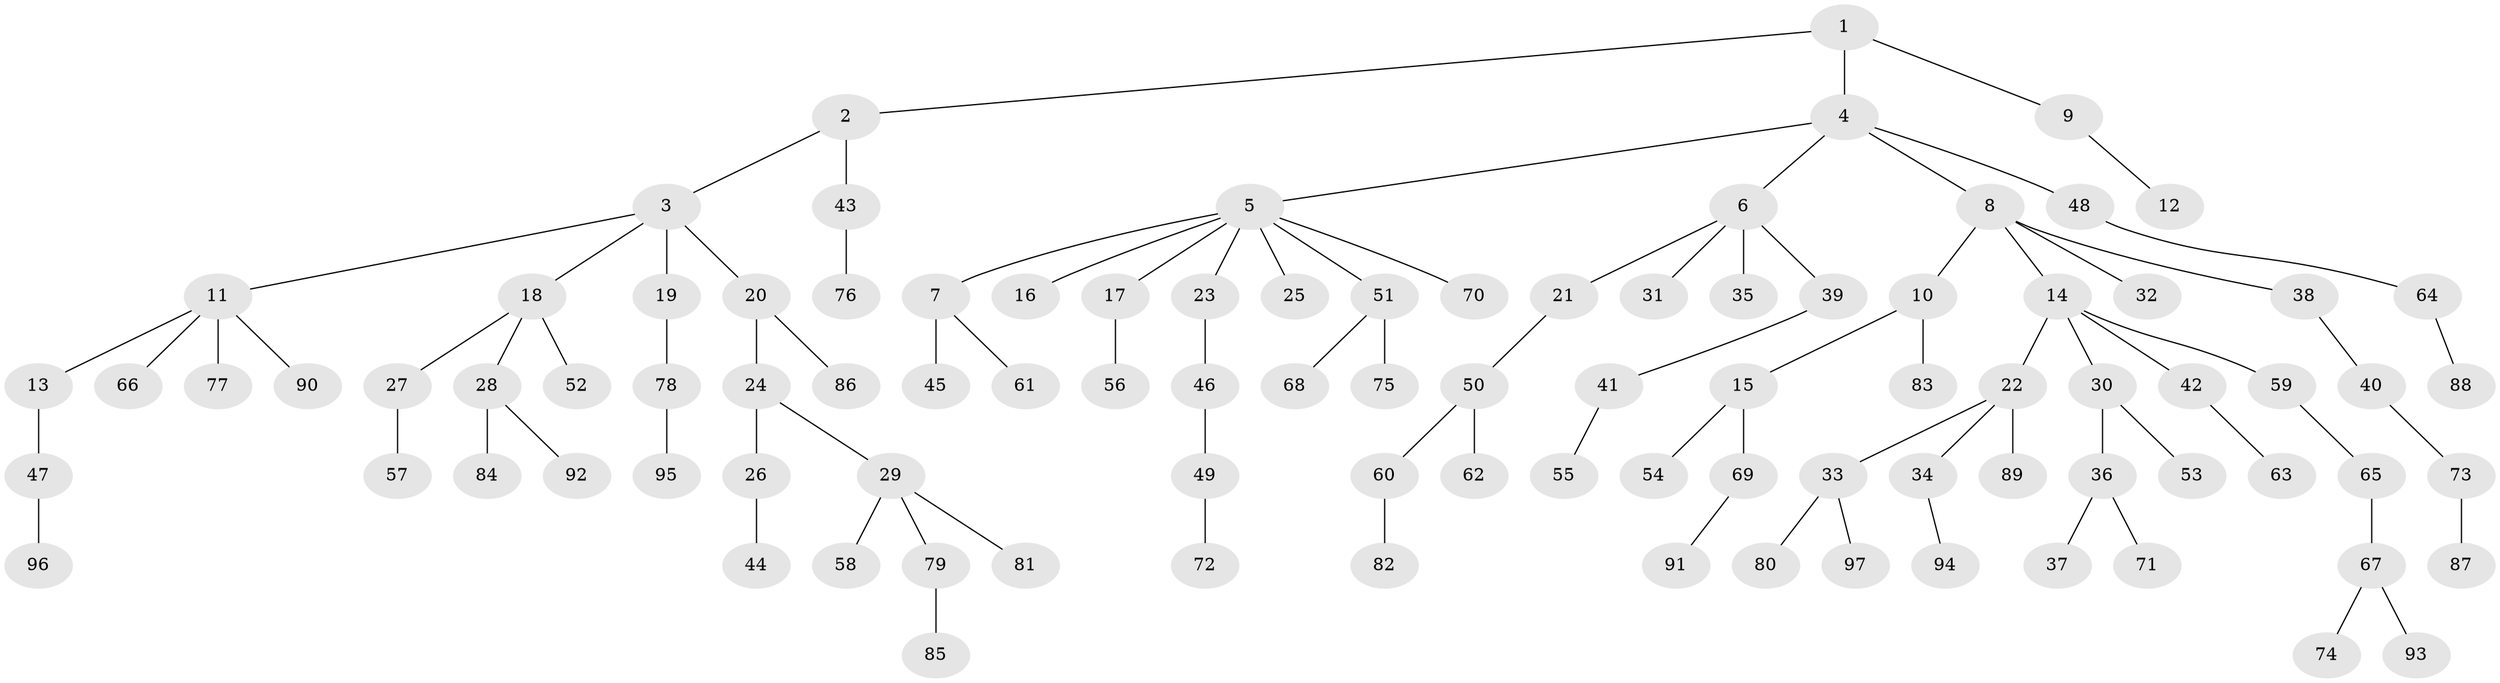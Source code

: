 // coarse degree distribution, {3: 0.03333333333333333, 4: 0.13333333333333333, 5: 0.03333333333333333, 2: 0.3333333333333333, 1: 0.4666666666666667}
// Generated by graph-tools (version 1.1) at 2025/51/03/04/25 22:51:56]
// undirected, 97 vertices, 96 edges
graph export_dot {
  node [color=gray90,style=filled];
  1;
  2;
  3;
  4;
  5;
  6;
  7;
  8;
  9;
  10;
  11;
  12;
  13;
  14;
  15;
  16;
  17;
  18;
  19;
  20;
  21;
  22;
  23;
  24;
  25;
  26;
  27;
  28;
  29;
  30;
  31;
  32;
  33;
  34;
  35;
  36;
  37;
  38;
  39;
  40;
  41;
  42;
  43;
  44;
  45;
  46;
  47;
  48;
  49;
  50;
  51;
  52;
  53;
  54;
  55;
  56;
  57;
  58;
  59;
  60;
  61;
  62;
  63;
  64;
  65;
  66;
  67;
  68;
  69;
  70;
  71;
  72;
  73;
  74;
  75;
  76;
  77;
  78;
  79;
  80;
  81;
  82;
  83;
  84;
  85;
  86;
  87;
  88;
  89;
  90;
  91;
  92;
  93;
  94;
  95;
  96;
  97;
  1 -- 2;
  1 -- 4;
  1 -- 9;
  2 -- 3;
  2 -- 43;
  3 -- 11;
  3 -- 18;
  3 -- 19;
  3 -- 20;
  4 -- 5;
  4 -- 6;
  4 -- 8;
  4 -- 48;
  5 -- 7;
  5 -- 16;
  5 -- 17;
  5 -- 23;
  5 -- 25;
  5 -- 51;
  5 -- 70;
  6 -- 21;
  6 -- 31;
  6 -- 35;
  6 -- 39;
  7 -- 45;
  7 -- 61;
  8 -- 10;
  8 -- 14;
  8 -- 32;
  8 -- 38;
  9 -- 12;
  10 -- 15;
  10 -- 83;
  11 -- 13;
  11 -- 66;
  11 -- 77;
  11 -- 90;
  13 -- 47;
  14 -- 22;
  14 -- 30;
  14 -- 42;
  14 -- 59;
  15 -- 54;
  15 -- 69;
  17 -- 56;
  18 -- 27;
  18 -- 28;
  18 -- 52;
  19 -- 78;
  20 -- 24;
  20 -- 86;
  21 -- 50;
  22 -- 33;
  22 -- 34;
  22 -- 89;
  23 -- 46;
  24 -- 26;
  24 -- 29;
  26 -- 44;
  27 -- 57;
  28 -- 84;
  28 -- 92;
  29 -- 58;
  29 -- 79;
  29 -- 81;
  30 -- 36;
  30 -- 53;
  33 -- 80;
  33 -- 97;
  34 -- 94;
  36 -- 37;
  36 -- 71;
  38 -- 40;
  39 -- 41;
  40 -- 73;
  41 -- 55;
  42 -- 63;
  43 -- 76;
  46 -- 49;
  47 -- 96;
  48 -- 64;
  49 -- 72;
  50 -- 60;
  50 -- 62;
  51 -- 68;
  51 -- 75;
  59 -- 65;
  60 -- 82;
  64 -- 88;
  65 -- 67;
  67 -- 74;
  67 -- 93;
  69 -- 91;
  73 -- 87;
  78 -- 95;
  79 -- 85;
}
